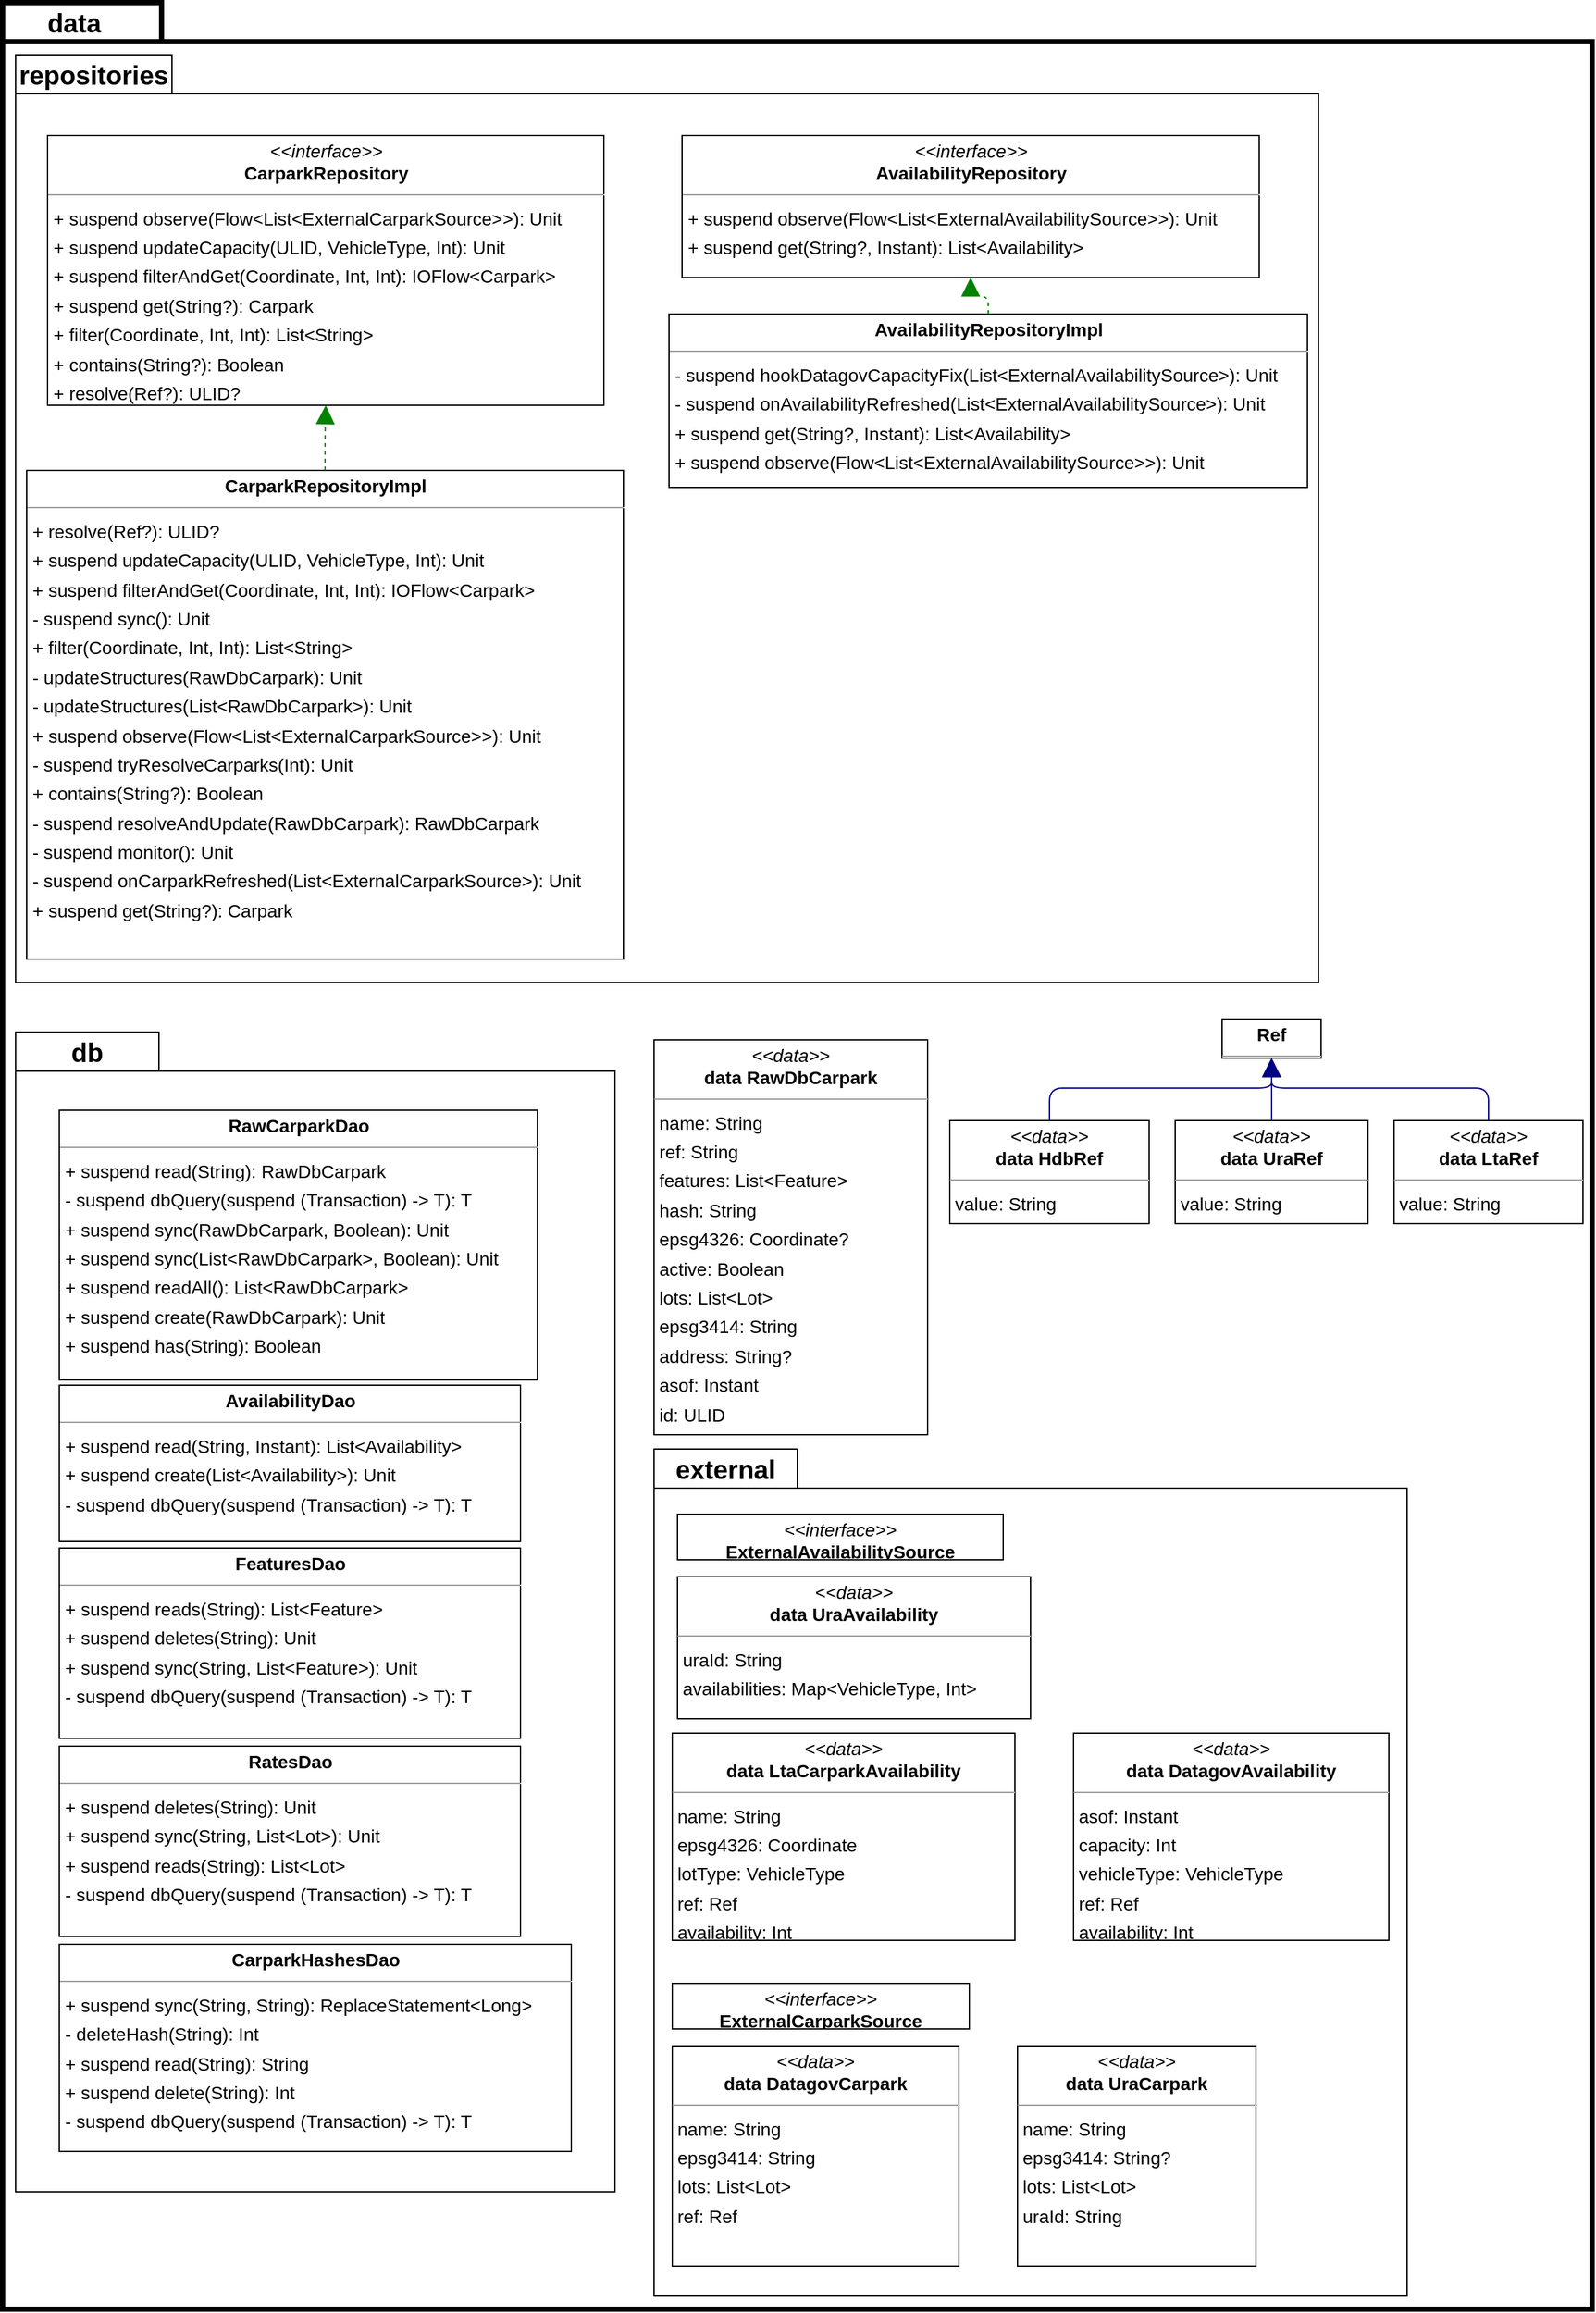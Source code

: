 <mxfile version="22.1.3" type="google">
  <diagram id="ZCWx1ih_MYZB6AVy63tT" name="Page-1">
    <mxGraphModel grid="1" page="0" gridSize="10" guides="1" tooltips="1" connect="1" arrows="1" fold="1" pageScale="1" pageWidth="1200" pageHeight="1920" background="none" math="0" shadow="0">
      <root>
        <mxCell id="0" />
        <mxCell id="1" parent="0" />
        <mxCell id="rnNDRO2h_1QXlpHV6Kdt-1" value="data" style="shape=folder;fontStyle=1;tabWidth=110;tabHeight=30;tabPosition=left;html=1;boundedLbl=1;labelInHeader=1;container=1;collapsible=0;whiteSpace=wrap;strokeWidth=4;fontSize=20;" vertex="1" parent="1">
          <mxGeometry x="-1500" y="-310" width="1220" height="1770" as="geometry" />
        </mxCell>
        <mxCell id="rnNDRO2h_1QXlpHV6Kdt-2" value="" style="html=1;strokeColor=none;resizeWidth=1;resizeHeight=1;fillColor=none;part=1;connectable=0;allowArrows=0;deletable=0;whiteSpace=wrap;strokeWidth=3;" vertex="1" parent="rnNDRO2h_1QXlpHV6Kdt-1">
          <mxGeometry width="1220" height="938.1" relative="1" as="geometry">
            <mxPoint y="30" as="offset" />
          </mxGeometry>
        </mxCell>
        <mxCell id="rnNDRO2h_1QXlpHV6Kdt-12" value="repositories" style="shape=folder;fontStyle=1;tabWidth=120;tabHeight=30;tabPosition=left;html=1;boundedLbl=1;labelInHeader=1;container=1;collapsible=0;whiteSpace=wrap;fontSize=20;" vertex="1" parent="rnNDRO2h_1QXlpHV6Kdt-1">
          <mxGeometry x="10" y="40" width="1000" height="712" as="geometry" />
        </mxCell>
        <mxCell id="rnNDRO2h_1QXlpHV6Kdt-13" value="" style="html=1;strokeColor=none;resizeWidth=1;resizeHeight=1;fillColor=none;part=1;connectable=0;allowArrows=0;deletable=0;whiteSpace=wrap;" vertex="1" parent="rnNDRO2h_1QXlpHV6Kdt-12">
          <mxGeometry width="1000.0" height="498.4" relative="1" as="geometry">
            <mxPoint y="30" as="offset" />
          </mxGeometry>
        </mxCell>
        <mxCell id="node5" value="&lt;p style=&quot;margin:0px;margin-top:4px;text-align:center;&quot;&gt;&lt;i&gt;&amp;lt;&amp;lt;interface&amp;gt;&amp;gt;&lt;/i&gt;&lt;br/&gt;&lt;b&gt;AvailabilityRepository&lt;/b&gt;&lt;/p&gt;&lt;hr size=&quot;1&quot;/&gt;&lt;p style=&quot;margin:0 0 0 4px;line-height:1.6;&quot;&gt;+ suspend  observe(Flow&amp;lt;List&amp;lt;ExternalAvailabilitySource&amp;gt;&amp;gt;): Unit&lt;br/&gt;+ suspend  get(String?, Instant): List&amp;lt;Availability&amp;gt;&lt;/p&gt;" style="verticalAlign=top;align=left;overflow=fill;fontSize=14;fontFamily=Helvetica;html=1;rounded=0;shadow=0;comic=0;labelBackgroundColor=none;strokeWidth=1;" vertex="1" parent="rnNDRO2h_1QXlpHV6Kdt-12">
          <mxGeometry x="511.5" y="62" width="443" height="109" as="geometry" />
        </mxCell>
        <mxCell id="node6" value="&lt;p style=&quot;margin:0px;margin-top:4px;text-align:center;&quot;&gt;&lt;b&gt;AvailabilityRepositoryImpl&lt;/b&gt;&lt;/p&gt;&lt;hr size=&quot;1&quot;/&gt;&lt;p style=&quot;margin:0 0 0 4px;line-height:1.6;&quot;&gt;- suspend  hookDatagovCapacityFix(List&amp;lt;ExternalAvailabilitySource&amp;gt;): Unit&lt;br/&gt;- suspend  onAvailabilityRefreshed(List&amp;lt;ExternalAvailabilitySource&amp;gt;): Unit&lt;br/&gt;+ suspend  get(String?, Instant): List&amp;lt;Availability&amp;gt;&lt;br/&gt;+ suspend  observe(Flow&amp;lt;List&amp;lt;ExternalAvailabilitySource&amp;gt;&amp;gt;): Unit&lt;/p&gt;" style="verticalAlign=top;align=left;overflow=fill;fontSize=14;fontFamily=Helvetica;html=1;rounded=0;shadow=0;comic=0;labelBackgroundColor=none;strokeWidth=1;" vertex="1" parent="rnNDRO2h_1QXlpHV6Kdt-12">
          <mxGeometry x="501.5" y="199" width="490" height="133" as="geometry" />
        </mxCell>
        <mxCell id="node7" value="&lt;p style=&quot;margin:0px;margin-top:4px;text-align:center;&quot;&gt;&lt;i&gt;&amp;lt;&amp;lt;interface&amp;gt;&amp;gt;&lt;/i&gt;&lt;br/&gt;&lt;b&gt;CarparkRepository&lt;/b&gt;&lt;/p&gt;&lt;hr size=&quot;1&quot;/&gt;&lt;p style=&quot;margin:0 0 0 4px;line-height:1.6;&quot;&gt;+ suspend  observe(Flow&amp;lt;List&amp;lt;ExternalCarparkSource&amp;gt;&amp;gt;): Unit&lt;br/&gt;+ suspend  updateCapacity(ULID, VehicleType, Int): Unit&lt;br/&gt;+ suspend  filterAndGet(Coordinate, Int, Int): IOFlow&amp;lt;Carpark&amp;gt;&lt;br/&gt;+ suspend  get(String?): Carpark&lt;br/&gt;+ filter(Coordinate, Int, Int): List&amp;lt;String&amp;gt;&lt;br/&gt;+ contains(String?): Boolean&lt;br/&gt;+ resolve(Ref?): ULID?&lt;/p&gt;" style="verticalAlign=top;align=left;overflow=fill;fontSize=14;fontFamily=Helvetica;html=1;rounded=0;shadow=0;comic=0;labelBackgroundColor=none;strokeWidth=1;" vertex="1" parent="rnNDRO2h_1QXlpHV6Kdt-12">
          <mxGeometry x="24.5" y="62" width="427" height="207" as="geometry" />
        </mxCell>
        <mxCell id="node8" value="&lt;p style=&quot;margin:0px;margin-top:4px;text-align:center;&quot;&gt;&lt;b&gt;CarparkRepositoryImpl&lt;/b&gt;&lt;/p&gt;&lt;hr size=&quot;1&quot;/&gt;&lt;p style=&quot;margin:0 0 0 4px;line-height:1.6;&quot;&gt;+ resolve(Ref?): ULID?&lt;br/&gt;+ suspend  updateCapacity(ULID, VehicleType, Int): Unit&lt;br/&gt;+ suspend  filterAndGet(Coordinate, Int, Int): IOFlow&amp;lt;Carpark&amp;gt;&lt;br/&gt;- suspend  sync(): Unit&lt;br/&gt;+ filter(Coordinate, Int, Int): List&amp;lt;String&amp;gt;&lt;br/&gt;- updateStructures(RawDbCarpark): Unit&lt;br/&gt;- updateStructures(List&amp;lt;RawDbCarpark&amp;gt;): Unit&lt;br/&gt;+ suspend  observe(Flow&amp;lt;List&amp;lt;ExternalCarparkSource&amp;gt;&amp;gt;): Unit&lt;br/&gt;- suspend  tryResolveCarparks(Int): Unit&lt;br/&gt;+ contains(String?): Boolean&lt;br/&gt;- suspend  resolveAndUpdate(RawDbCarpark): RawDbCarpark&lt;br/&gt;- suspend  monitor(): Unit&lt;br/&gt;- suspend  onCarparkRefreshed(List&amp;lt;ExternalCarparkSource&amp;gt;): Unit&lt;br/&gt;+ suspend  get(String?): Carpark&lt;/p&gt;" style="verticalAlign=top;align=left;overflow=fill;fontSize=14;fontFamily=Helvetica;html=1;rounded=0;shadow=0;comic=0;labelBackgroundColor=none;strokeWidth=1;" vertex="1" parent="rnNDRO2h_1QXlpHV6Kdt-12">
          <mxGeometry x="8.5" y="319" width="458" height="375" as="geometry" />
        </mxCell>
        <mxCell id="edge3" value="" style="html=1;rounded=1;edgeStyle=orthogonalEdgeStyle;dashed=1;startArrow=none;endArrow=block;endSize=12;strokeColor=#008200;exitX=0.500;exitY=0.000;exitDx=0;exitDy=0;entryX=0.500;entryY=1.001;entryDx=0;entryDy=0;" edge="1" parent="rnNDRO2h_1QXlpHV6Kdt-12" source="node6" target="node5">
          <mxGeometry width="50" height="50" relative="1" as="geometry">
            <Array as="points" />
          </mxGeometry>
        </mxCell>
        <mxCell id="edge4" value="" style="html=1;rounded=1;edgeStyle=orthogonalEdgeStyle;dashed=1;startArrow=none;endArrow=block;endSize=12;strokeColor=#008200;exitX=0.500;exitY=0.000;exitDx=0;exitDy=0;entryX=0.500;entryY=1.000;entryDx=0;entryDy=0;" edge="1" parent="rnNDRO2h_1QXlpHV6Kdt-12" source="node8" target="node7">
          <mxGeometry width="50" height="50" relative="1" as="geometry">
            <Array as="points" />
          </mxGeometry>
        </mxCell>
        <mxCell id="node1" value="&lt;p style=&quot;margin:0px;margin-top:4px;text-align:center;&quot;&gt;&lt;b&gt;Ref&lt;/b&gt;&lt;/p&gt;&lt;hr size=&quot;1&quot;/&gt;" style="verticalAlign=top;align=left;overflow=fill;fontSize=14;fontFamily=Helvetica;html=1;rounded=0;shadow=0;comic=0;labelBackgroundColor=none;strokeWidth=1;" vertex="1" parent="rnNDRO2h_1QXlpHV6Kdt-1">
          <mxGeometry x="936" y="780" width="76" height="30" as="geometry" />
        </mxCell>
        <mxCell id="node0" value="&lt;p style=&quot;margin:0px;margin-top:4px;text-align:center;&quot;&gt;&lt;i&gt;&amp;lt;&amp;lt;data&amp;gt;&amp;gt;&lt;/i&gt;&lt;br/&gt;&lt;b&gt;data  HdbRef&lt;/b&gt;&lt;/p&gt;&lt;hr size=&quot;1&quot;/&gt;&lt;p style=&quot;margin:0 0 0 4px;line-height:1.6;&quot;&gt; value: String&lt;/p&gt;" style="verticalAlign=top;align=left;overflow=fill;fontSize=14;fontFamily=Helvetica;html=1;rounded=0;shadow=0;comic=0;labelBackgroundColor=none;strokeWidth=1;" vertex="1" parent="rnNDRO2h_1QXlpHV6Kdt-1">
          <mxGeometry x="727" y="858" width="153" height="79" as="geometry" />
        </mxCell>
        <mxCell id="node3" value="&lt;p style=&quot;margin:0px;margin-top:4px;text-align:center;&quot;&gt;&lt;i&gt;&amp;lt;&amp;lt;data&amp;gt;&amp;gt;&lt;/i&gt;&lt;br/&gt;&lt;b&gt;data  LtaRef&lt;/b&gt;&lt;/p&gt;&lt;hr size=&quot;1&quot;/&gt;&lt;p style=&quot;margin:0 0 0 4px;line-height:1.6;&quot;&gt; value: String&lt;/p&gt;" style="verticalAlign=top;align=left;overflow=fill;fontSize=14;fontFamily=Helvetica;html=1;rounded=0;shadow=0;comic=0;labelBackgroundColor=none;strokeWidth=1;" vertex="1" parent="rnNDRO2h_1QXlpHV6Kdt-1">
          <mxGeometry x="1068" y="858" width="145" height="79" as="geometry" />
        </mxCell>
        <mxCell id="node4" value="&lt;p style=&quot;margin:0px;margin-top:4px;text-align:center;&quot;&gt;&lt;i&gt;&amp;lt;&amp;lt;data&amp;gt;&amp;gt;&lt;/i&gt;&lt;br/&gt;&lt;b&gt;data  RawDbCarpark&lt;/b&gt;&lt;/p&gt;&lt;hr size=&quot;1&quot;/&gt;&lt;p style=&quot;margin:0 0 0 4px;line-height:1.6;&quot;&gt; name: String&lt;br/&gt; ref: String&lt;br/&gt; features: List&amp;lt;Feature&amp;gt;&lt;br/&gt; hash: String&lt;br/&gt; epsg4326: Coordinate?&lt;br/&gt; active: Boolean&lt;br/&gt; lots: List&amp;lt;Lot&amp;gt;&lt;br/&gt; epsg3414: String&lt;br/&gt; address: String?&lt;br/&gt; asof: Instant&lt;br/&gt; id: ULID&lt;/p&gt;" style="verticalAlign=top;align=left;overflow=fill;fontSize=14;fontFamily=Helvetica;html=1;rounded=0;shadow=0;comic=0;labelBackgroundColor=none;strokeWidth=1;" vertex="1" parent="rnNDRO2h_1QXlpHV6Kdt-1">
          <mxGeometry x="500" y="796" width="210" height="303" as="geometry" />
        </mxCell>
        <mxCell id="node2" value="&lt;p style=&quot;margin:0px;margin-top:4px;text-align:center;&quot;&gt;&lt;i&gt;&amp;lt;&amp;lt;data&amp;gt;&amp;gt;&lt;/i&gt;&lt;br/&gt;&lt;b&gt;data  UraRef&lt;/b&gt;&lt;/p&gt;&lt;hr size=&quot;1&quot;/&gt;&lt;p style=&quot;margin:0 0 0 4px;line-height:1.6;&quot;&gt; value: String&lt;/p&gt;" style="verticalAlign=top;align=left;overflow=fill;fontSize=14;fontFamily=Helvetica;html=1;rounded=0;shadow=0;comic=0;labelBackgroundColor=none;strokeWidth=1;" vertex="1" parent="rnNDRO2h_1QXlpHV6Kdt-1">
          <mxGeometry x="900" y="858" width="148" height="79" as="geometry" />
        </mxCell>
        <mxCell id="edge2" value="" style="html=1;rounded=1;edgeStyle=orthogonalEdgeStyle;dashed=0;startArrow=none;endArrow=block;endSize=12;strokeColor=#000082;exitX=0.500;exitY=0.001;exitDx=0;exitDy=0;entryX=0.500;entryY=1.002;entryDx=0;entryDy=0;" edge="1" parent="rnNDRO2h_1QXlpHV6Kdt-1" source="node0" target="node1">
          <mxGeometry width="50" height="50" relative="1" as="geometry">
            <Array as="points">
              <mxPoint x="803" y="833" />
              <mxPoint x="974" y="833" />
            </Array>
          </mxGeometry>
        </mxCell>
        <mxCell id="edge1" value="" style="html=1;rounded=1;edgeStyle=orthogonalEdgeStyle;dashed=0;startArrow=none;endArrow=block;endSize=12;strokeColor=#000082;exitX=0.500;exitY=0.001;exitDx=0;exitDy=0;entryX=0.500;entryY=1.002;entryDx=0;entryDy=0;" edge="1" parent="rnNDRO2h_1QXlpHV6Kdt-1" source="node3" target="node1">
          <mxGeometry width="50" height="50" relative="1" as="geometry">
            <Array as="points">
              <mxPoint x="1140" y="833" />
              <mxPoint x="974" y="833" />
            </Array>
          </mxGeometry>
        </mxCell>
        <mxCell id="edge0" value="" style="html=1;rounded=1;edgeStyle=orthogonalEdgeStyle;dashed=0;startArrow=none;endArrow=block;endSize=12;strokeColor=#000082;exitX=0.500;exitY=0.001;exitDx=0;exitDy=0;entryX=0.500;entryY=1.002;entryDx=0;entryDy=0;" edge="1" parent="rnNDRO2h_1QXlpHV6Kdt-1" source="node2" target="node1">
          <mxGeometry width="50" height="50" relative="1" as="geometry">
            <Array as="points" />
          </mxGeometry>
        </mxCell>
        <mxCell id="rnNDRO2h_1QXlpHV6Kdt-5" value="external" style="shape=folder;fontStyle=1;tabWidth=110;tabHeight=30;tabPosition=left;html=1;boundedLbl=1;labelInHeader=1;container=1;collapsible=0;whiteSpace=wrap;fontSize=20;" vertex="1" parent="rnNDRO2h_1QXlpHV6Kdt-1">
          <mxGeometry x="500" y="1110" width="578" height="650" as="geometry" />
        </mxCell>
        <mxCell id="rnNDRO2h_1QXlpHV6Kdt-6" value="" style="html=1;strokeColor=none;resizeWidth=1;resizeHeight=1;fillColor=none;part=1;connectable=0;allowArrows=0;deletable=0;whiteSpace=wrap;" vertex="1" parent="rnNDRO2h_1QXlpHV6Kdt-5">
          <mxGeometry width="578" height="455" relative="1" as="geometry">
            <mxPoint y="30" as="offset" />
          </mxGeometry>
        </mxCell>
        <mxCell id="node16" value="&lt;p style=&quot;margin:0px;margin-top:4px;text-align:center;&quot;&gt;&lt;i&gt;&amp;lt;&amp;lt;interface&amp;gt;&amp;gt;&lt;/i&gt;&lt;br/&gt;&lt;b&gt;ExternalAvailabilitySource&lt;/b&gt;&lt;/p&gt;&lt;hr size=&quot;1&quot;/&gt;" style="verticalAlign=top;align=left;overflow=fill;fontSize=14;fontFamily=Helvetica;html=1;rounded=0;shadow=0;comic=0;labelBackgroundColor=none;strokeWidth=1;" vertex="1" parent="rnNDRO2h_1QXlpHV6Kdt-5">
          <mxGeometry x="18" y="50" width="250" height="35" as="geometry" />
        </mxCell>
        <mxCell id="node15" value="&lt;p style=&quot;margin:0px;margin-top:4px;text-align:center;&quot;&gt;&lt;i&gt;&amp;lt;&amp;lt;interface&amp;gt;&amp;gt;&lt;/i&gt;&lt;br/&gt;&lt;b&gt;ExternalCarparkSource&lt;/b&gt;&lt;/p&gt;&lt;hr size=&quot;1&quot;/&gt;" style="verticalAlign=top;align=left;overflow=fill;fontSize=14;fontFamily=Helvetica;html=1;rounded=0;shadow=0;comic=0;labelBackgroundColor=none;strokeWidth=1;" vertex="1" parent="rnNDRO2h_1QXlpHV6Kdt-5">
          <mxGeometry x="14" y="410" width="228" height="35" as="geometry" />
        </mxCell>
        <mxCell id="node14" value="&lt;p style=&quot;margin:0px;margin-top:4px;text-align:center;&quot;&gt;&lt;i&gt;&amp;lt;&amp;lt;data&amp;gt;&amp;gt;&lt;/i&gt;&lt;br/&gt;&lt;b&gt;data  DatagovAvailability&lt;/b&gt;&lt;/p&gt;&lt;hr size=&quot;1&quot;/&gt;&lt;p style=&quot;margin:0 0 0 4px;line-height:1.6;&quot;&gt; asof: Instant&lt;br/&gt; capacity: Int&lt;br/&gt; vehicleType: VehicleType&lt;br/&gt; ref: Ref&lt;br/&gt; availability: Int&lt;/p&gt;" style="verticalAlign=top;align=left;overflow=fill;fontSize=14;fontFamily=Helvetica;html=1;rounded=0;shadow=0;comic=0;labelBackgroundColor=none;strokeWidth=1;" vertex="1" parent="rnNDRO2h_1QXlpHV6Kdt-5">
          <mxGeometry x="322" y="218" width="242" height="159" as="geometry" />
        </mxCell>
        <mxCell id="node19" value="&lt;p style=&quot;margin:0px;margin-top:4px;text-align:center;&quot;&gt;&lt;i&gt;&amp;lt;&amp;lt;data&amp;gt;&amp;gt;&lt;/i&gt;&lt;br/&gt;&lt;b&gt;data  DatagovCarpark&lt;/b&gt;&lt;/p&gt;&lt;hr size=&quot;1&quot;/&gt;&lt;p style=&quot;margin:0 0 0 4px;line-height:1.6;&quot;&gt; name: String&lt;br/&gt; epsg3414: String&lt;br/&gt; lots: List&amp;lt;Lot&amp;gt;&lt;br/&gt; ref: Ref&lt;/p&gt;" style="verticalAlign=top;align=left;overflow=fill;fontSize=14;fontFamily=Helvetica;html=1;rounded=0;shadow=0;comic=0;labelBackgroundColor=none;strokeWidth=1;" vertex="1" parent="rnNDRO2h_1QXlpHV6Kdt-5">
          <mxGeometry x="14" y="458" width="220" height="169" as="geometry" />
        </mxCell>
        <mxCell id="node18" value="&lt;p style=&quot;margin:0px;margin-top:4px;text-align:center;&quot;&gt;&lt;i&gt;&amp;lt;&amp;lt;data&amp;gt;&amp;gt;&lt;/i&gt;&lt;br/&gt;&lt;b&gt;data  LtaCarparkAvailability&lt;/b&gt;&lt;/p&gt;&lt;hr size=&quot;1&quot;/&gt;&lt;p style=&quot;margin:0 0 0 4px;line-height:1.6;&quot;&gt; name: String&lt;br/&gt; epsg4326: Coordinate&lt;br/&gt; lotType: VehicleType&lt;br/&gt; ref: Ref&lt;br/&gt; availability: Int&lt;/p&gt;" style="verticalAlign=top;align=left;overflow=fill;fontSize=14;fontFamily=Helvetica;html=1;rounded=0;shadow=0;comic=0;labelBackgroundColor=none;strokeWidth=1;" vertex="1" parent="rnNDRO2h_1QXlpHV6Kdt-5">
          <mxGeometry x="14" y="218" width="263" height="159" as="geometry" />
        </mxCell>
        <mxCell id="node17" value="&lt;p style=&quot;margin:0px;margin-top:4px;text-align:center;&quot;&gt;&lt;i&gt;&amp;lt;&amp;lt;data&amp;gt;&amp;gt;&lt;/i&gt;&lt;br/&gt;&lt;b&gt;data  UraAvailability&lt;/b&gt;&lt;/p&gt;&lt;hr size=&quot;1&quot;/&gt;&lt;p style=&quot;margin:0 0 0 4px;line-height:1.6;&quot;&gt; uraId: String&lt;br/&gt; availabilities: Map&amp;lt;VehicleType, Int&amp;gt;&lt;/p&gt;" style="verticalAlign=top;align=left;overflow=fill;fontSize=14;fontFamily=Helvetica;html=1;rounded=0;shadow=0;comic=0;labelBackgroundColor=none;strokeWidth=1;" vertex="1" parent="rnNDRO2h_1QXlpHV6Kdt-5">
          <mxGeometry x="18" y="98" width="271" height="109" as="geometry" />
        </mxCell>
        <mxCell id="node20" value="&lt;p style=&quot;margin:0px;margin-top:4px;text-align:center;&quot;&gt;&lt;i&gt;&amp;lt;&amp;lt;data&amp;gt;&amp;gt;&lt;/i&gt;&lt;br/&gt;&lt;b&gt;data  UraCarpark&lt;/b&gt;&lt;/p&gt;&lt;hr size=&quot;1&quot;/&gt;&lt;p style=&quot;margin:0 0 0 4px;line-height:1.6;&quot;&gt; name: String&lt;br/&gt; epsg3414: String?&lt;br/&gt; lots: List&amp;lt;Lot&amp;gt;&lt;br/&gt; uraId: String&lt;/p&gt;" style="verticalAlign=top;align=left;overflow=fill;fontSize=14;fontFamily=Helvetica;html=1;rounded=0;shadow=0;comic=0;labelBackgroundColor=none;strokeWidth=1;" vertex="1" parent="rnNDRO2h_1QXlpHV6Kdt-5">
          <mxGeometry x="279" y="458" width="183" height="169" as="geometry" />
        </mxCell>
        <mxCell id="rnNDRO2h_1QXlpHV6Kdt-3" value="db" style="shape=folder;fontStyle=1;tabWidth=110;tabHeight=30;tabPosition=left;html=1;boundedLbl=1;labelInHeader=1;container=1;collapsible=0;whiteSpace=wrap;fontSize=20;" vertex="1" parent="rnNDRO2h_1QXlpHV6Kdt-1">
          <mxGeometry x="10" y="790" width="460" height="890" as="geometry" />
        </mxCell>
        <mxCell id="rnNDRO2h_1QXlpHV6Kdt-4" value="" style="html=1;strokeColor=none;resizeWidth=1;resizeHeight=1;fillColor=none;part=1;connectable=0;allowArrows=0;deletable=0;whiteSpace=wrap;" vertex="1" parent="rnNDRO2h_1QXlpHV6Kdt-3">
          <mxGeometry width="460" height="623" relative="1" as="geometry">
            <mxPoint y="30" as="offset" />
          </mxGeometry>
        </mxCell>
        <mxCell id="node9" value="&lt;p style=&quot;margin:0px;margin-top:4px;text-align:center;&quot;&gt;&lt;b&gt;AvailabilityDao&lt;/b&gt;&lt;/p&gt;&lt;hr size=&quot;1&quot;/&gt;&lt;p style=&quot;margin:0 0 0 4px;line-height:1.6;&quot;&gt;+ suspend  read(String, Instant): List&amp;lt;Availability&amp;gt;&lt;br/&gt;+ suspend  create(List&amp;lt;Availability&amp;gt;): Unit&lt;br/&gt;- suspend  dbQuery(suspend (Transaction) -&amp;gt; T): T&lt;/p&gt;" style="verticalAlign=top;align=left;overflow=fill;fontSize=14;fontFamily=Helvetica;html=1;rounded=0;shadow=0;comic=0;labelBackgroundColor=none;strokeWidth=1;" vertex="1" parent="rnNDRO2h_1QXlpHV6Kdt-3">
          <mxGeometry x="33.5" y="271" width="354" height="120" as="geometry" />
        </mxCell>
        <mxCell id="node10" value="&lt;p style=&quot;margin:0px;margin-top:4px;text-align:center;&quot;&gt;&lt;b&gt;CarparkHashesDao&lt;/b&gt;&lt;/p&gt;&lt;hr size=&quot;1&quot;/&gt;&lt;p style=&quot;margin:0 0 0 4px;line-height:1.6;&quot;&gt;+ suspend  sync(String, String): ReplaceStatement&amp;lt;Long&amp;gt;&lt;br/&gt;- deleteHash(String): Int&lt;br/&gt;+ suspend  read(String): String&lt;br/&gt;+ suspend  delete(String): Int&lt;br/&gt;- suspend  dbQuery(suspend (Transaction) -&amp;gt; T): T&lt;/p&gt;" style="verticalAlign=top;align=left;overflow=fill;fontSize=14;fontFamily=Helvetica;html=1;rounded=0;shadow=0;comic=0;labelBackgroundColor=none;strokeWidth=1;" vertex="1" parent="rnNDRO2h_1QXlpHV6Kdt-3">
          <mxGeometry x="33.5" y="700" width="393" height="159" as="geometry" />
        </mxCell>
        <mxCell id="node11" value="&lt;p style=&quot;margin:0px;margin-top:4px;text-align:center;&quot;&gt;&lt;b&gt;FeaturesDao&lt;/b&gt;&lt;/p&gt;&lt;hr size=&quot;1&quot;/&gt;&lt;p style=&quot;margin:0 0 0 4px;line-height:1.6;&quot;&gt;+ suspend  reads(String): List&amp;lt;Feature&amp;gt;&lt;br/&gt;+ suspend  deletes(String): Unit&lt;br/&gt;+ suspend  sync(String, List&amp;lt;Feature&amp;gt;): Unit&lt;br/&gt;- suspend  dbQuery(suspend (Transaction) -&amp;gt; T): T&lt;/p&gt;" style="verticalAlign=top;align=left;overflow=fill;fontSize=14;fontFamily=Helvetica;html=1;rounded=0;shadow=0;comic=0;labelBackgroundColor=none;strokeWidth=1;" vertex="1" parent="rnNDRO2h_1QXlpHV6Kdt-3">
          <mxGeometry x="33.5" y="396" width="354" height="146" as="geometry" />
        </mxCell>
        <mxCell id="node12" value="&lt;p style=&quot;margin:0px;margin-top:4px;text-align:center;&quot;&gt;&lt;b&gt;RatesDao&lt;/b&gt;&lt;/p&gt;&lt;hr size=&quot;1&quot;/&gt;&lt;p style=&quot;margin:0 0 0 4px;line-height:1.6;&quot;&gt;+ suspend  deletes(String): Unit&lt;br/&gt;+ suspend  sync(String, List&amp;lt;Lot&amp;gt;): Unit&lt;br/&gt;+ suspend  reads(String): List&amp;lt;Lot&amp;gt;&lt;br/&gt;- suspend  dbQuery(suspend (Transaction) -&amp;gt; T): T&lt;/p&gt;" style="verticalAlign=top;align=left;overflow=fill;fontSize=14;fontFamily=Helvetica;html=1;rounded=0;shadow=0;comic=0;labelBackgroundColor=none;strokeWidth=1;" vertex="1" parent="rnNDRO2h_1QXlpHV6Kdt-3">
          <mxGeometry x="33.5" y="548" width="354" height="146" as="geometry" />
        </mxCell>
        <mxCell id="node13" value="&lt;p style=&quot;margin:0px;margin-top:4px;text-align:center;&quot;&gt;&lt;b&gt;RawCarparkDao&lt;/b&gt;&lt;/p&gt;&lt;hr size=&quot;1&quot;/&gt;&lt;p style=&quot;margin:0 0 0 4px;line-height:1.6;&quot;&gt;+ suspend  read(String): RawDbCarpark&lt;br/&gt;- suspend  dbQuery(suspend (Transaction) -&amp;gt; T): T&lt;br/&gt;+ suspend  sync(RawDbCarpark, Boolean): Unit&lt;br/&gt;+ suspend  sync(List&amp;lt;RawDbCarpark&amp;gt;, Boolean): Unit&lt;br/&gt;+ suspend  readAll(): List&amp;lt;RawDbCarpark&amp;gt;&lt;br/&gt;+ suspend  create(RawDbCarpark): Unit&lt;br/&gt;+ suspend  has(String): Boolean&lt;/p&gt;" style="verticalAlign=top;align=left;overflow=fill;fontSize=14;fontFamily=Helvetica;html=1;rounded=0;shadow=0;comic=0;labelBackgroundColor=none;strokeWidth=1;" vertex="1" parent="rnNDRO2h_1QXlpHV6Kdt-3">
          <mxGeometry x="33.5" y="60" width="367" height="207" as="geometry" />
        </mxCell>
      </root>
    </mxGraphModel>
  </diagram>
</mxfile>
